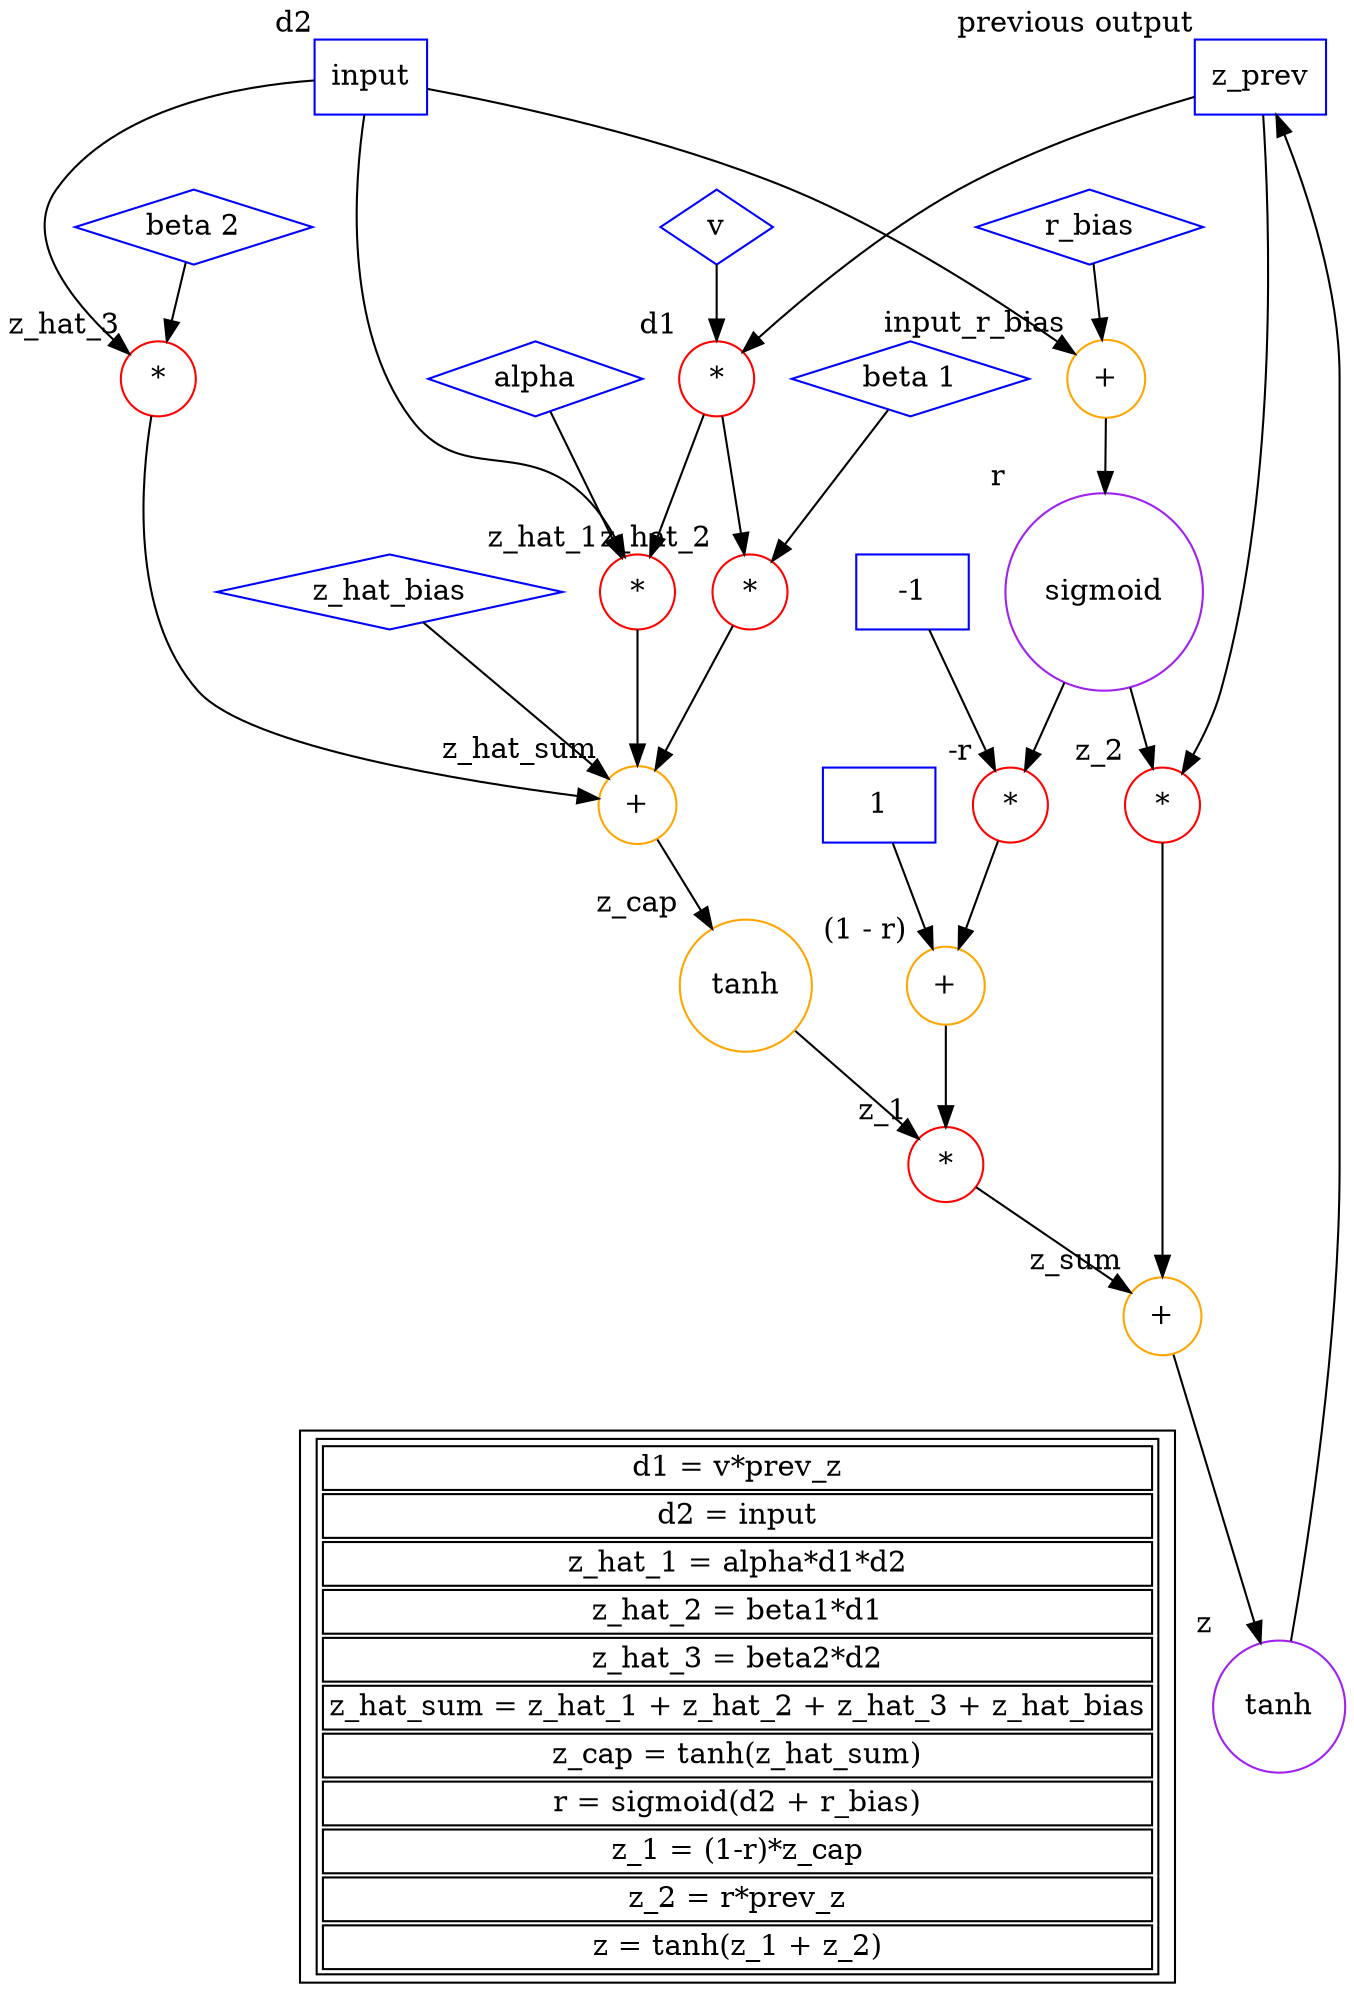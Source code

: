digraph CNN {
	{
		rank = source;
        z_prev      [shape=box,color=blue,label="z_prev",xlabel="previous output"];
        input       [shape=box,color=blue,label="input", xlabel="d2"];
	}


    v               [shape=diamond,color=blue,label="v"];
    d1              [shape=circle,color=red,label="*", xlabel="d1"];

    z_prev -> d1;
    v -> d1;

    alpha           [shape=diamond,color=blue,label="alpha"];

    z_hat_1         [shape=circle,color=red,label="*",xlabel="z_hat_1"]

    alpha -> z_hat_1;
    d1 -> z_hat_1;
    input -> z_hat_1; 

    z_hat_2         [shape=circle,color=red,label="*",xlabel="z_hat_2"]
    beta_1          [shape=diamond,color=blue,label="beta 1"];

    beta_1 -> z_hat_2;
    d1 -> z_hat_2;

    z_hat_3         [shape=circle,color=red,label="*",xlabel="z_hat_3"]
    beta_2          [shape=diamond,color=blue,label="beta 2"];

    beta_2 -> z_hat_3;
    input -> z_hat_3;

    z_hat_sum       [shape=circle,color=orange,label="+",xlabel="z_hat_sum"];
    z_hat_bias      [shape=diamond,color=blue,label="z_hat_bias"];

    z_hat_1 -> z_hat_sum;
    z_hat_2 -> z_hat_sum;
    z_hat_3 -> z_hat_sum;
    z_hat_bias -> z_hat_sum;

    z_cap           [shape=circle,color=orange,label="tanh",xlabel="z_cap"];

    z_hat_sum -> z_cap;

    input_r_bias    [shape=circle,color=orange,label="+",xlabel="input_r_bias"];
    r_bias          [shape=diamond,color=blue,label="r_bias"];

    input -> input_r_bias;
    r_bias -> input_r_bias;

    r               [shape=circle,color=purple,label="sigmoid",xlabel="r"];

    input_r_bias -> r;

    neg_1           [shape=box,color=blue,label="-1"];
    neg_r           [shape=circle,color=red,label="*", xlabel="-r"]

    neg_1 -> neg_r;
    r -> neg_r;

    plus_1          [shape=box,color=blue,label="1"];
    one_minus_r     [shape=circle,color=orange,label="+",xlabel="(1 - r)"];

    plus_1 -> one_minus_r;
    neg_r -> one_minus_r;

    z_1            [shape=circle,color=red,label="*",xlabel="z_1"]
    
    z_cap -> z_1;
    one_minus_r -> z_1;

    z_2            [shape=circle,color=red,label="*",xlabel="z_2"]
    r -> z_2;
    z_prev -> z_2;

    z_sum          [shape=circle,color=orange,label="+",xlabel="z_sum"];
    z_1 -> z_sum;
    z_2 -> z_sum;



	{
		rank = sink;

        legend          [shape=box,label=<<table>
            <tr><td>d1 = v*prev_z</td></tr>
            <tr><td>d2 = input</td></tr>
            <tr><td>z_hat_1 = alpha*d1*d2</td></tr>
            <tr><td>z_hat_2 = beta1*d1</td></tr>
            <tr><td>z_hat_3 = beta2*d2</td></tr>
            <tr><td>z_hat_sum = z_hat_1 + z_hat_2 + z_hat_3 + z_hat_bias</td></tr>
            <tr><td>z_cap = tanh(z_hat_sum)</td></tr>
            <tr><td>r = sigmoid(d2 + r_bias)</td></tr>
            <tr><td>z_1 = (1-r)*z_cap</td></tr>
            <tr><td>z_2 = r*prev_z</td></tr>
            <tr><td>z = tanh(z_1 + z_2)</td></tr>
                    </table>>]

        z              [shape=circle,color=purple,label="tanh",xlabel="z"];
    }

    z_sum -> z;
    legend -> z [style=invis];
    z -> z_prev;

}

